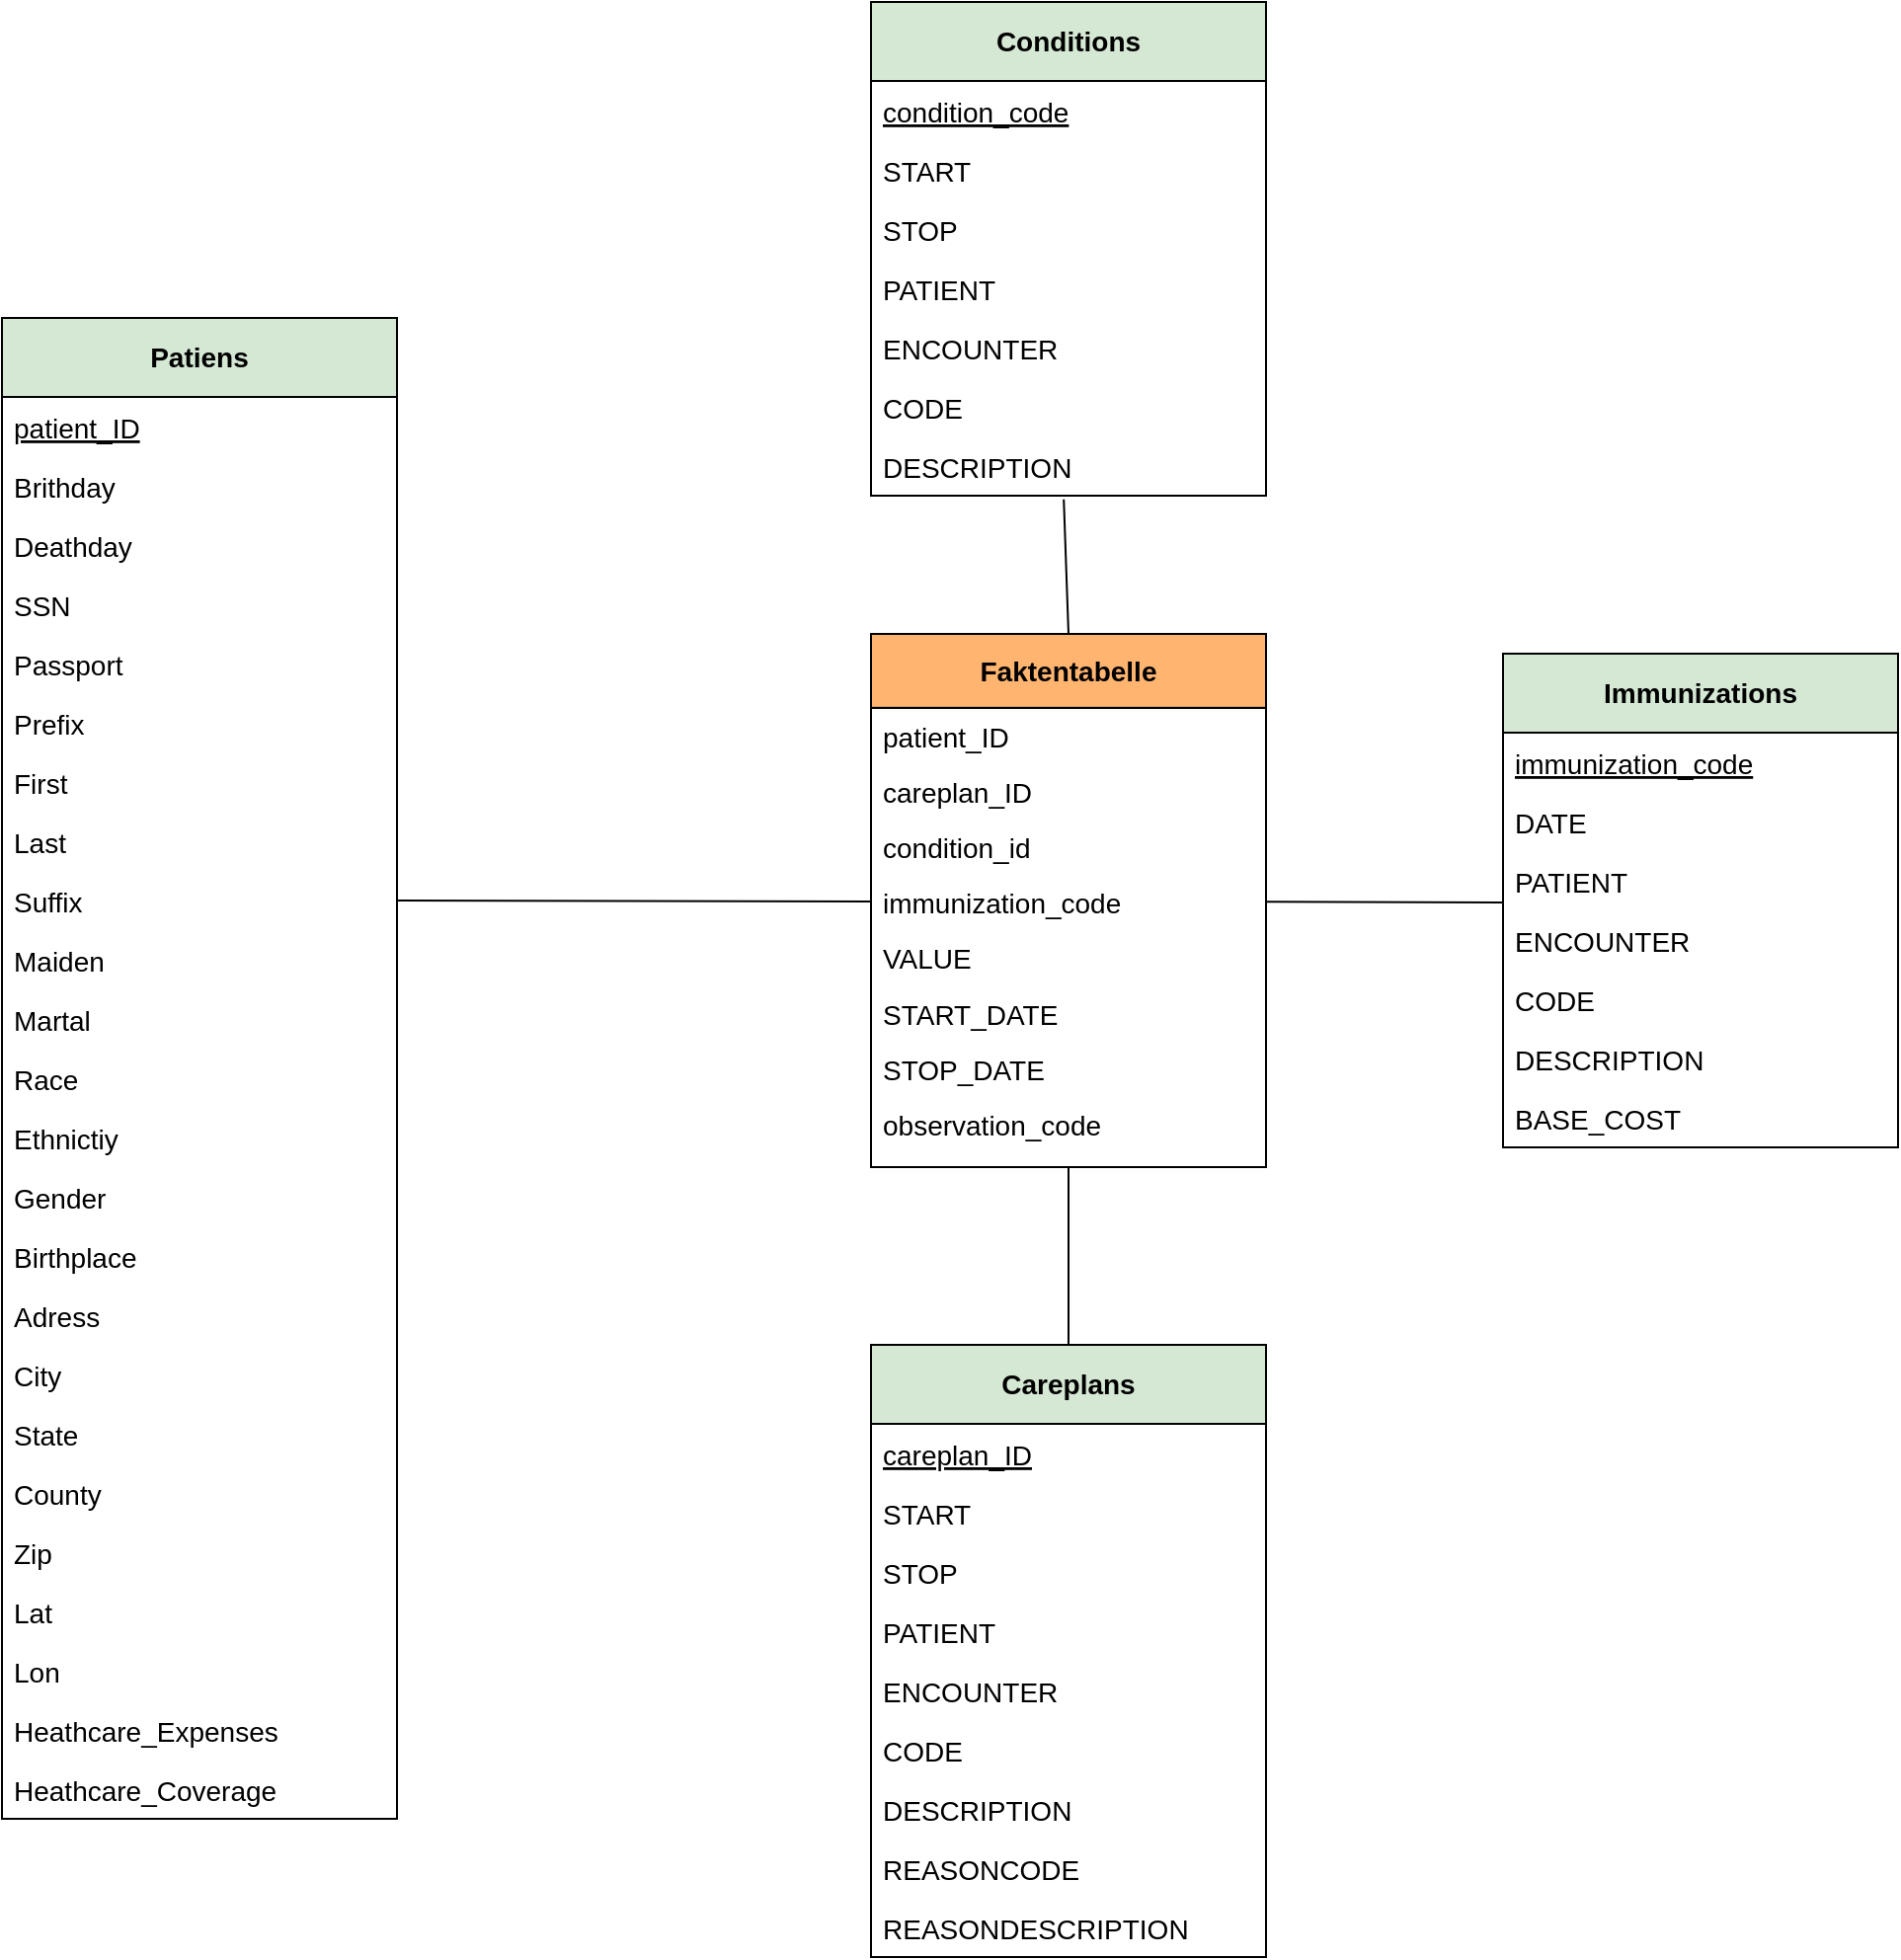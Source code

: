 <mxfile version="20.0.4" type="device"><diagram id="R2lEEEUBdFMjLlhIrx00" name="Page-1"><mxGraphModel dx="3118" dy="1227" grid="1" gridSize="10" guides="1" tooltips="1" connect="1" arrows="1" fold="1" page="1" pageScale="1" pageWidth="827" pageHeight="1169" math="0" shadow="0" extFonts="Permanent Marker^https://fonts.googleapis.com/css?family=Permanent+Marker"><root><mxCell id="0"/><mxCell id="1" parent="0"/><mxCell id="dbfPGssdzi1G7HWC6gWG-82" value="" style="group" parent="1" vertex="1" connectable="0"><mxGeometry x="-200" y="280" width="200" height="760" as="geometry"/></mxCell><mxCell id="dbfPGssdzi1G7HWC6gWG-12" value="&lt;b&gt;Patiens&lt;/b&gt;" style="rounded=0;whiteSpace=wrap;html=1;fontSize=14;fillColor=#d5e8d4;strokeColor=#000000;container=0;" parent="dbfPGssdzi1G7HWC6gWG-82" vertex="1"><mxGeometry width="200" height="40" as="geometry"/></mxCell><mxCell id="dbfPGssdzi1G7HWC6gWG-61" value="" style="rounded=0;whiteSpace=wrap;html=1;fontSize=14;" parent="dbfPGssdzi1G7HWC6gWG-82" vertex="1"><mxGeometry y="40" width="200" height="720" as="geometry"/></mxCell><mxCell id="dbfPGssdzi1G7HWC6gWG-55" value="Brithday" style="text;strokeColor=none;fillColor=none;align=left;verticalAlign=middle;spacingLeft=4;spacingRight=4;overflow=hidden;points=[[0,0.5],[1,0.5]];portConstraint=eastwest;rotatable=0;labelBackgroundColor=none;fontSize=14;container=0;" parent="dbfPGssdzi1G7HWC6gWG-82" vertex="1"><mxGeometry y="70" width="200" height="30" as="geometry"/></mxCell><mxCell id="dbfPGssdzi1G7HWC6gWG-54" value="patient_ID" style="text;strokeColor=none;fillColor=none;align=left;verticalAlign=middle;spacingLeft=4;spacingRight=4;overflow=hidden;points=[[0,0.5],[1,0.5]];portConstraint=eastwest;rotatable=0;labelBackgroundColor=none;fontSize=14;container=0;fontStyle=4" parent="dbfPGssdzi1G7HWC6gWG-82" vertex="1"><mxGeometry y="40" width="200" height="30" as="geometry"/></mxCell><mxCell id="dbfPGssdzi1G7HWC6gWG-56" value="Deathday" style="text;strokeColor=none;fillColor=none;align=left;verticalAlign=middle;spacingLeft=4;spacingRight=4;overflow=hidden;points=[[0,0.5],[1,0.5]];portConstraint=eastwest;rotatable=0;labelBackgroundColor=none;fontSize=14;" parent="dbfPGssdzi1G7HWC6gWG-82" vertex="1"><mxGeometry y="100" width="200" height="30" as="geometry"/></mxCell><mxCell id="dbfPGssdzi1G7HWC6gWG-57" value="SSN" style="text;strokeColor=none;fillColor=none;align=left;verticalAlign=middle;spacingLeft=4;spacingRight=4;overflow=hidden;points=[[0,0.5],[1,0.5]];portConstraint=eastwest;rotatable=0;labelBackgroundColor=none;fontSize=14;" parent="dbfPGssdzi1G7HWC6gWG-82" vertex="1"><mxGeometry y="130" width="200" height="30" as="geometry"/></mxCell><mxCell id="dbfPGssdzi1G7HWC6gWG-59" value="Prefix" style="text;strokeColor=none;fillColor=none;align=left;verticalAlign=middle;spacingLeft=4;spacingRight=4;overflow=hidden;points=[[0,0.5],[1,0.5]];portConstraint=eastwest;rotatable=0;labelBackgroundColor=none;fontSize=14;" parent="dbfPGssdzi1G7HWC6gWG-82" vertex="1"><mxGeometry y="190" width="200" height="30" as="geometry"/></mxCell><mxCell id="dbfPGssdzi1G7HWC6gWG-60" value="Passport" style="text;strokeColor=none;fillColor=none;align=left;verticalAlign=middle;spacingLeft=4;spacingRight=4;overflow=hidden;points=[[0,0.5],[1,0.5]];portConstraint=eastwest;rotatable=0;labelBackgroundColor=none;fontSize=14;" parent="dbfPGssdzi1G7HWC6gWG-82" vertex="1"><mxGeometry y="160" width="200" height="30" as="geometry"/></mxCell><mxCell id="dbfPGssdzi1G7HWC6gWG-64" value="First" style="text;strokeColor=none;fillColor=none;align=left;verticalAlign=middle;spacingLeft=4;spacingRight=4;overflow=hidden;points=[[0,0.5],[1,0.5]];portConstraint=eastwest;rotatable=0;labelBackgroundColor=none;fontSize=14;" parent="dbfPGssdzi1G7HWC6gWG-82" vertex="1"><mxGeometry y="220" width="200" height="30" as="geometry"/></mxCell><mxCell id="dbfPGssdzi1G7HWC6gWG-65" value="Suffix" style="text;strokeColor=none;fillColor=none;align=left;verticalAlign=middle;spacingLeft=4;spacingRight=4;overflow=hidden;points=[[0,0.5],[1,0.5]];portConstraint=eastwest;rotatable=0;labelBackgroundColor=none;fontSize=14;" parent="dbfPGssdzi1G7HWC6gWG-82" vertex="1"><mxGeometry y="280" width="200" height="30" as="geometry"/></mxCell><mxCell id="dbfPGssdzi1G7HWC6gWG-66" value="Last" style="text;strokeColor=none;fillColor=none;align=left;verticalAlign=middle;spacingLeft=4;spacingRight=4;overflow=hidden;points=[[0,0.5],[1,0.5]];portConstraint=eastwest;rotatable=0;labelBackgroundColor=none;fontSize=14;" parent="dbfPGssdzi1G7HWC6gWG-82" vertex="1"><mxGeometry y="250" width="200" height="30" as="geometry"/></mxCell><mxCell id="dbfPGssdzi1G7HWC6gWG-67" value="Maiden" style="text;strokeColor=none;fillColor=none;align=left;verticalAlign=middle;spacingLeft=4;spacingRight=4;overflow=hidden;points=[[0,0.5],[1,0.5]];portConstraint=eastwest;rotatable=0;labelBackgroundColor=none;fontSize=14;" parent="dbfPGssdzi1G7HWC6gWG-82" vertex="1"><mxGeometry y="310" width="200" height="30" as="geometry"/></mxCell><mxCell id="dbfPGssdzi1G7HWC6gWG-68" value="Martal" style="text;strokeColor=none;fillColor=none;align=left;verticalAlign=middle;spacingLeft=4;spacingRight=4;overflow=hidden;points=[[0,0.5],[1,0.5]];portConstraint=eastwest;rotatable=0;labelBackgroundColor=none;fontSize=14;" parent="dbfPGssdzi1G7HWC6gWG-82" vertex="1"><mxGeometry y="340" width="200" height="30" as="geometry"/></mxCell><mxCell id="dbfPGssdzi1G7HWC6gWG-69" value="Race" style="text;strokeColor=none;fillColor=none;align=left;verticalAlign=middle;spacingLeft=4;spacingRight=4;overflow=hidden;points=[[0,0.5],[1,0.5]];portConstraint=eastwest;rotatable=0;labelBackgroundColor=none;fontSize=14;" parent="dbfPGssdzi1G7HWC6gWG-82" vertex="1"><mxGeometry y="370" width="200" height="30" as="geometry"/></mxCell><mxCell id="dbfPGssdzi1G7HWC6gWG-70" value="Gender" style="text;strokeColor=none;fillColor=none;align=left;verticalAlign=middle;spacingLeft=4;spacingRight=4;overflow=hidden;points=[[0,0.5],[1,0.5]];portConstraint=eastwest;rotatable=0;labelBackgroundColor=none;fontSize=14;" parent="dbfPGssdzi1G7HWC6gWG-82" vertex="1"><mxGeometry y="430" width="200" height="30" as="geometry"/></mxCell><mxCell id="dbfPGssdzi1G7HWC6gWG-71" value="Ethnictiy" style="text;strokeColor=none;fillColor=none;align=left;verticalAlign=middle;spacingLeft=4;spacingRight=4;overflow=hidden;points=[[0,0.5],[1,0.5]];portConstraint=eastwest;rotatable=0;labelBackgroundColor=none;fontSize=14;" parent="dbfPGssdzi1G7HWC6gWG-82" vertex="1"><mxGeometry y="400" width="200" height="30" as="geometry"/></mxCell><mxCell id="dbfPGssdzi1G7HWC6gWG-72" value="Birthplace" style="text;strokeColor=none;fillColor=none;align=left;verticalAlign=middle;spacingLeft=4;spacingRight=4;overflow=hidden;points=[[0,0.5],[1,0.5]];portConstraint=eastwest;rotatable=0;labelBackgroundColor=none;fontSize=14;" parent="dbfPGssdzi1G7HWC6gWG-82" vertex="1"><mxGeometry y="460" width="200" height="30" as="geometry"/></mxCell><mxCell id="dbfPGssdzi1G7HWC6gWG-73" value="Adress" style="text;strokeColor=none;fillColor=none;align=left;verticalAlign=middle;spacingLeft=4;spacingRight=4;overflow=hidden;points=[[0,0.5],[1,0.5]];portConstraint=eastwest;rotatable=0;labelBackgroundColor=none;fontSize=14;" parent="dbfPGssdzi1G7HWC6gWG-82" vertex="1"><mxGeometry y="490" width="200" height="30" as="geometry"/></mxCell><mxCell id="dbfPGssdzi1G7HWC6gWG-74" value="City" style="text;strokeColor=none;fillColor=none;align=left;verticalAlign=middle;spacingLeft=4;spacingRight=4;overflow=hidden;points=[[0,0.5],[1,0.5]];portConstraint=eastwest;rotatable=0;labelBackgroundColor=none;fontSize=14;" parent="dbfPGssdzi1G7HWC6gWG-82" vertex="1"><mxGeometry y="520" width="200" height="30" as="geometry"/></mxCell><mxCell id="dbfPGssdzi1G7HWC6gWG-75" value="State" style="text;strokeColor=none;fillColor=none;align=left;verticalAlign=middle;spacingLeft=4;spacingRight=4;overflow=hidden;points=[[0,0.5],[1,0.5]];portConstraint=eastwest;rotatable=0;labelBackgroundColor=none;fontSize=14;" parent="dbfPGssdzi1G7HWC6gWG-82" vertex="1"><mxGeometry y="550" width="200" height="30" as="geometry"/></mxCell><mxCell id="dbfPGssdzi1G7HWC6gWG-76" value="Zip" style="text;strokeColor=none;fillColor=none;align=left;verticalAlign=middle;spacingLeft=4;spacingRight=4;overflow=hidden;points=[[0,0.5],[1,0.5]];portConstraint=eastwest;rotatable=0;labelBackgroundColor=none;fontSize=14;" parent="dbfPGssdzi1G7HWC6gWG-82" vertex="1"><mxGeometry y="610" width="200" height="30" as="geometry"/></mxCell><mxCell id="dbfPGssdzi1G7HWC6gWG-77" value="County" style="text;strokeColor=none;fillColor=none;align=left;verticalAlign=middle;spacingLeft=4;spacingRight=4;overflow=hidden;points=[[0,0.5],[1,0.5]];portConstraint=eastwest;rotatable=0;labelBackgroundColor=none;fontSize=14;" parent="dbfPGssdzi1G7HWC6gWG-82" vertex="1"><mxGeometry y="580" width="200" height="30" as="geometry"/></mxCell><mxCell id="dbfPGssdzi1G7HWC6gWG-78" value="Lat" style="text;strokeColor=none;fillColor=none;align=left;verticalAlign=middle;spacingLeft=4;spacingRight=4;overflow=hidden;points=[[0,0.5],[1,0.5]];portConstraint=eastwest;rotatable=0;labelBackgroundColor=none;fontSize=14;" parent="dbfPGssdzi1G7HWC6gWG-82" vertex="1"><mxGeometry y="640" width="200" height="30" as="geometry"/></mxCell><mxCell id="dbfPGssdzi1G7HWC6gWG-79" value="Lon" style="text;strokeColor=none;fillColor=none;align=left;verticalAlign=middle;spacingLeft=4;spacingRight=4;overflow=hidden;points=[[0,0.5],[1,0.5]];portConstraint=eastwest;rotatable=0;labelBackgroundColor=none;fontSize=14;" parent="dbfPGssdzi1G7HWC6gWG-82" vertex="1"><mxGeometry y="670" width="200" height="30" as="geometry"/></mxCell><mxCell id="dbfPGssdzi1G7HWC6gWG-80" value="Heathcare_Expenses" style="text;strokeColor=none;fillColor=none;align=left;verticalAlign=middle;spacingLeft=4;spacingRight=4;overflow=hidden;points=[[0,0.5],[1,0.5]];portConstraint=eastwest;rotatable=0;labelBackgroundColor=none;fontSize=14;" parent="dbfPGssdzi1G7HWC6gWG-82" vertex="1"><mxGeometry y="700" width="200" height="30" as="geometry"/></mxCell><mxCell id="dbfPGssdzi1G7HWC6gWG-81" value="Heathcare_Coverage" style="text;strokeColor=none;fillColor=none;align=left;verticalAlign=middle;spacingLeft=4;spacingRight=4;overflow=hidden;points=[[0,0.5],[1,0.5]];portConstraint=eastwest;rotatable=0;labelBackgroundColor=none;fontSize=14;" parent="dbfPGssdzi1G7HWC6gWG-82" vertex="1"><mxGeometry y="730" width="200" height="30" as="geometry"/></mxCell><mxCell id="FDvogFOJ8a_8teHc16k0-1" value="" style="group" vertex="1" connectable="0" parent="1"><mxGeometry x="240" y="800" width="200" height="310" as="geometry"/></mxCell><mxCell id="FDvogFOJ8a_8teHc16k0-2" value="" style="rounded=0;whiteSpace=wrap;html=1;fontSize=14;" vertex="1" parent="FDvogFOJ8a_8teHc16k0-1"><mxGeometry y="40" width="200" height="270" as="geometry"/></mxCell><mxCell id="FDvogFOJ8a_8teHc16k0-3" value="START" style="text;strokeColor=none;fillColor=none;align=left;verticalAlign=middle;spacingLeft=4;spacingRight=4;overflow=hidden;points=[[0,0.5],[1,0.5]];portConstraint=eastwest;rotatable=0;labelBackgroundColor=none;fontSize=14;container=0;" vertex="1" parent="FDvogFOJ8a_8teHc16k0-1"><mxGeometry y="70" width="200" height="30" as="geometry"/></mxCell><mxCell id="FDvogFOJ8a_8teHc16k0-4" value="careplan_ID" style="text;strokeColor=none;fillColor=none;align=left;verticalAlign=middle;spacingLeft=4;spacingRight=4;overflow=hidden;points=[[0,0.5],[1,0.5]];portConstraint=eastwest;rotatable=0;labelBackgroundColor=none;fontSize=14;container=0;fontStyle=4" vertex="1" parent="FDvogFOJ8a_8teHc16k0-1"><mxGeometry y="40" width="200" height="30" as="geometry"/></mxCell><mxCell id="FDvogFOJ8a_8teHc16k0-5" value="STOP" style="text;strokeColor=none;fillColor=none;align=left;verticalAlign=middle;spacingLeft=4;spacingRight=4;overflow=hidden;points=[[0,0.5],[1,0.5]];portConstraint=eastwest;rotatable=0;labelBackgroundColor=none;fontSize=14;" vertex="1" parent="FDvogFOJ8a_8teHc16k0-1"><mxGeometry y="100" width="200" height="30" as="geometry"/></mxCell><mxCell id="FDvogFOJ8a_8teHc16k0-6" value="PATIENT" style="text;strokeColor=none;fillColor=none;align=left;verticalAlign=middle;spacingLeft=4;spacingRight=4;overflow=hidden;points=[[0,0.5],[1,0.5]];portConstraint=eastwest;rotatable=0;labelBackgroundColor=none;fontSize=14;" vertex="1" parent="FDvogFOJ8a_8teHc16k0-1"><mxGeometry y="130" width="200" height="30" as="geometry"/></mxCell><mxCell id="FDvogFOJ8a_8teHc16k0-7" value="CODE" style="text;strokeColor=none;fillColor=none;align=left;verticalAlign=middle;spacingLeft=4;spacingRight=4;overflow=hidden;points=[[0,0.5],[1,0.5]];portConstraint=eastwest;rotatable=0;labelBackgroundColor=none;fontSize=14;" vertex="1" parent="FDvogFOJ8a_8teHc16k0-1"><mxGeometry y="190" width="200" height="30" as="geometry"/></mxCell><mxCell id="FDvogFOJ8a_8teHc16k0-8" value="ENCOUNTER" style="text;strokeColor=none;fillColor=none;align=left;verticalAlign=middle;spacingLeft=4;spacingRight=4;overflow=hidden;points=[[0,0.5],[1,0.5]];portConstraint=eastwest;rotatable=0;labelBackgroundColor=none;fontSize=14;" vertex="1" parent="FDvogFOJ8a_8teHc16k0-1"><mxGeometry y="160" width="200" height="30" as="geometry"/></mxCell><mxCell id="FDvogFOJ8a_8teHc16k0-9" value="&lt;b&gt;Careplans&lt;/b&gt;" style="rounded=0;whiteSpace=wrap;html=1;fontSize=14;fillColor=#d5e8d4;strokeColor=#000000;container=0;" vertex="1" parent="FDvogFOJ8a_8teHc16k0-1"><mxGeometry width="200" height="40" as="geometry"/></mxCell><mxCell id="FDvogFOJ8a_8teHc16k0-10" value="REASONCODE" style="text;strokeColor=none;fillColor=none;align=left;verticalAlign=middle;spacingLeft=4;spacingRight=4;overflow=hidden;points=[[0,0.5],[1,0.5]];portConstraint=eastwest;rotatable=0;labelBackgroundColor=none;fontSize=14;container=0;" vertex="1" parent="FDvogFOJ8a_8teHc16k0-1"><mxGeometry y="250" width="200" height="30" as="geometry"/></mxCell><mxCell id="FDvogFOJ8a_8teHc16k0-11" value="DESCRIPTION" style="text;strokeColor=none;fillColor=none;align=left;verticalAlign=middle;spacingLeft=4;spacingRight=4;overflow=hidden;points=[[0,0.5],[1,0.5]];portConstraint=eastwest;rotatable=0;labelBackgroundColor=none;fontSize=14;container=0;" vertex="1" parent="FDvogFOJ8a_8teHc16k0-1"><mxGeometry y="220" width="200" height="30" as="geometry"/></mxCell><mxCell id="FDvogFOJ8a_8teHc16k0-12" value="REASONDESCRIPTION" style="text;strokeColor=none;fillColor=none;align=left;verticalAlign=middle;spacingLeft=4;spacingRight=4;overflow=hidden;points=[[0,0.5],[1,0.5]];portConstraint=eastwest;rotatable=0;labelBackgroundColor=none;fontSize=14;" vertex="1" parent="FDvogFOJ8a_8teHc16k0-1"><mxGeometry y="280" width="200" height="30" as="geometry"/></mxCell><mxCell id="FDvogFOJ8a_8teHc16k0-17" value="" style="group" vertex="1" connectable="0" parent="1"><mxGeometry x="240" y="120" width="200" height="250" as="geometry"/></mxCell><mxCell id="FuK3QjAceC1eLiMbHzJ8-51" value="&lt;div style=&quot;font-size: 14px; line-height: 19px;&quot;&gt;&lt;div&gt;&lt;b&gt;&lt;font face=&quot;Helvetica&quot;&gt;&lt;span style=&quot;background-color: transparent;&quot;&gt;Conditions&lt;/span&gt;&lt;/font&gt;&lt;/b&gt;&lt;/div&gt;&lt;/div&gt;" style="rounded=0;whiteSpace=wrap;html=1;fontSize=14;fillColor=#d5e8d4;strokeColor=#000000;container=0;" parent="FDvogFOJ8a_8teHc16k0-17" vertex="1"><mxGeometry width="200" height="40" as="geometry"/></mxCell><mxCell id="FDvogFOJ8a_8teHc16k0-16" value="" style="group" vertex="1" connectable="0" parent="FDvogFOJ8a_8teHc16k0-17"><mxGeometry y="40" width="200" height="210" as="geometry"/></mxCell><mxCell id="FuK3QjAceC1eLiMbHzJ8-42" value="" style="rounded=0;whiteSpace=wrap;html=1;fontSize=14;container=0;" parent="FDvogFOJ8a_8teHc16k0-16" vertex="1"><mxGeometry width="200" height="210" as="geometry"/></mxCell><mxCell id="FuK3QjAceC1eLiMbHzJ8-43" value="STOP" style="text;strokeColor=none;fillColor=none;align=left;verticalAlign=middle;spacingLeft=4;spacingRight=4;overflow=hidden;points=[[0,0.5],[1,0.5]];portConstraint=eastwest;rotatable=0;labelBackgroundColor=none;fontSize=14;container=0;" parent="FDvogFOJ8a_8teHc16k0-16" vertex="1"><mxGeometry y="60" width="200" height="30" as="geometry"/></mxCell><mxCell id="FuK3QjAceC1eLiMbHzJ8-44" value="START" style="text;strokeColor=none;fillColor=none;align=left;verticalAlign=middle;spacingLeft=4;spacingRight=4;overflow=hidden;points=[[0,0.5],[1,0.5]];portConstraint=eastwest;rotatable=0;labelBackgroundColor=none;fontSize=14;container=0;" parent="FDvogFOJ8a_8teHc16k0-16" vertex="1"><mxGeometry y="30" width="200" height="30" as="geometry"/></mxCell><mxCell id="FuK3QjAceC1eLiMbHzJ8-45" value="PATIENT" style="text;strokeColor=none;fillColor=none;align=left;verticalAlign=middle;spacingLeft=4;spacingRight=4;overflow=hidden;points=[[0,0.5],[1,0.5]];portConstraint=eastwest;rotatable=0;labelBackgroundColor=none;fontSize=14;container=0;" parent="FDvogFOJ8a_8teHc16k0-16" vertex="1"><mxGeometry y="90" width="200" height="30" as="geometry"/></mxCell><mxCell id="FuK3QjAceC1eLiMbHzJ8-46" value="ENCOUNTER" style="text;strokeColor=none;fillColor=none;align=left;verticalAlign=middle;spacingLeft=4;spacingRight=4;overflow=hidden;points=[[0,0.5],[1,0.5]];portConstraint=eastwest;rotatable=0;labelBackgroundColor=none;fontSize=14;container=0;" parent="FDvogFOJ8a_8teHc16k0-16" vertex="1"><mxGeometry y="120" width="200" height="30" as="geometry"/></mxCell><mxCell id="FuK3QjAceC1eLiMbHzJ8-47" value="DESCRIPTION" style="text;strokeColor=none;fillColor=none;align=left;verticalAlign=middle;spacingLeft=4;spacingRight=4;overflow=hidden;points=[[0,0.5],[1,0.5]];portConstraint=eastwest;rotatable=0;labelBackgroundColor=none;fontSize=14;container=0;" parent="FDvogFOJ8a_8teHc16k0-16" vertex="1"><mxGeometry y="180" width="200" height="30" as="geometry"/></mxCell><mxCell id="FuK3QjAceC1eLiMbHzJ8-48" value="CODE" style="text;strokeColor=none;fillColor=none;align=left;verticalAlign=middle;spacingLeft=4;spacingRight=4;overflow=hidden;points=[[0,0.5],[1,0.5]];portConstraint=eastwest;rotatable=0;labelBackgroundColor=none;fontSize=14;container=0;" parent="FDvogFOJ8a_8teHc16k0-16" vertex="1"><mxGeometry y="150" width="200" height="30" as="geometry"/></mxCell><mxCell id="FDvogFOJ8a_8teHc16k0-15" value="condition_code" style="text;strokeColor=none;fillColor=none;align=left;verticalAlign=middle;spacingLeft=4;spacingRight=4;overflow=hidden;points=[[0,0.5],[1,0.5]];portConstraint=eastwest;rotatable=0;labelBackgroundColor=none;fontSize=14;container=0;fontStyle=4" vertex="1" parent="FDvogFOJ8a_8teHc16k0-16"><mxGeometry width="200" height="30" as="geometry"/></mxCell><mxCell id="FDvogFOJ8a_8teHc16k0-18" value="" style="group" vertex="1" connectable="0" parent="1"><mxGeometry x="240" y="440" width="200" height="270" as="geometry"/></mxCell><mxCell id="FuK3QjAceC1eLiMbHzJ8-62" value="" style="rounded=0;whiteSpace=wrap;html=1;fontSize=14;container=0;" parent="FDvogFOJ8a_8teHc16k0-18" vertex="1"><mxGeometry y="37.42" width="200" height="232.58" as="geometry"/></mxCell><mxCell id="FuK3QjAceC1eLiMbHzJ8-63" value="careplan_ID" style="text;strokeColor=none;fillColor=none;align=left;verticalAlign=middle;spacingLeft=4;spacingRight=4;overflow=hidden;points=[[0,0.5],[1,0.5]];portConstraint=eastwest;rotatable=0;labelBackgroundColor=none;fontSize=14;container=0;fontStyle=0" parent="FDvogFOJ8a_8teHc16k0-18" vertex="1"><mxGeometry y="65.484" width="200" height="28.065" as="geometry"/></mxCell><mxCell id="FuK3QjAceC1eLiMbHzJ8-64" value="patient_ID" style="text;strokeColor=none;fillColor=none;align=left;verticalAlign=middle;spacingLeft=4;spacingRight=4;overflow=hidden;points=[[0,0.5],[1,0.5]];portConstraint=eastwest;rotatable=0;labelBackgroundColor=none;fontSize=14;container=0;fontStyle=0" parent="FDvogFOJ8a_8teHc16k0-18" vertex="1"><mxGeometry y="37.419" width="200" height="28.065" as="geometry"/></mxCell><mxCell id="FuK3QjAceC1eLiMbHzJ8-65" value="condition_id" style="text;strokeColor=none;fillColor=none;align=left;verticalAlign=middle;spacingLeft=4;spacingRight=4;overflow=hidden;points=[[0,0.5],[1,0.5]];portConstraint=eastwest;rotatable=0;labelBackgroundColor=none;fontSize=14;fontStyle=0;container=0;" parent="FDvogFOJ8a_8teHc16k0-18" vertex="1"><mxGeometry y="93.548" width="200" height="28.065" as="geometry"/></mxCell><mxCell id="FuK3QjAceC1eLiMbHzJ8-66" value="immunization_code" style="text;strokeColor=none;fillColor=none;align=left;verticalAlign=middle;spacingLeft=4;spacingRight=4;overflow=hidden;points=[[0,0.5],[1,0.5]];portConstraint=eastwest;rotatable=0;labelBackgroundColor=none;fontSize=14;container=0;" parent="FDvogFOJ8a_8teHc16k0-18" vertex="1"><mxGeometry y="121.613" width="200" height="28.065" as="geometry"/></mxCell><mxCell id="FuK3QjAceC1eLiMbHzJ8-67" value="START_DATE" style="text;strokeColor=none;fillColor=none;align=left;verticalAlign=middle;spacingLeft=4;spacingRight=4;overflow=hidden;points=[[0,0.5],[1,0.5]];portConstraint=eastwest;rotatable=0;labelBackgroundColor=none;fontSize=14;container=0;" parent="FDvogFOJ8a_8teHc16k0-18" vertex="1"><mxGeometry y="177.742" width="200" height="28.065" as="geometry"/></mxCell><mxCell id="FuK3QjAceC1eLiMbHzJ8-68" value="VALUE" style="text;strokeColor=none;fillColor=none;align=left;verticalAlign=middle;spacingLeft=4;spacingRight=4;overflow=hidden;points=[[0,0.5],[1,0.5]];portConstraint=eastwest;rotatable=0;labelBackgroundColor=none;fontSize=14;container=0;" parent="FDvogFOJ8a_8teHc16k0-18" vertex="1"><mxGeometry y="149.677" width="200" height="28.065" as="geometry"/></mxCell><mxCell id="FuK3QjAceC1eLiMbHzJ8-69" value="&lt;b&gt;Faktentabelle&lt;/b&gt;" style="rounded=0;whiteSpace=wrap;html=1;fontSize=14;fillColor=#FFB570;strokeColor=#000000;container=0;" parent="FDvogFOJ8a_8teHc16k0-18" vertex="1"><mxGeometry width="200" height="37.419" as="geometry"/></mxCell><mxCell id="FuK3QjAceC1eLiMbHzJ8-71" value="observation_code" style="text;strokeColor=none;fillColor=none;align=left;verticalAlign=middle;spacingLeft=4;spacingRight=4;overflow=hidden;points=[[0,0.5],[1,0.5]];portConstraint=eastwest;rotatable=0;labelBackgroundColor=none;fontSize=14;container=0;" parent="FDvogFOJ8a_8teHc16k0-18" vertex="1"><mxGeometry y="233.871" width="200" height="28.065" as="geometry"/></mxCell><mxCell id="FuK3QjAceC1eLiMbHzJ8-72" value="STOP_DATE" style="text;strokeColor=none;fillColor=none;align=left;verticalAlign=middle;spacingLeft=4;spacingRight=4;overflow=hidden;points=[[0,0.5],[1,0.5]];portConstraint=eastwest;rotatable=0;labelBackgroundColor=none;fontSize=14;container=0;" parent="FDvogFOJ8a_8teHc16k0-18" vertex="1"><mxGeometry y="205.806" width="200" height="28.065" as="geometry"/></mxCell><mxCell id="FDvogFOJ8a_8teHc16k0-20" value="" style="endArrow=none;html=1;rounded=0;exitX=1;exitY=0.5;exitDx=0;exitDy=0;" edge="1" parent="1" source="dbfPGssdzi1G7HWC6gWG-65" target="FuK3QjAceC1eLiMbHzJ8-66"><mxGeometry width="50" height="50" relative="1" as="geometry"><mxPoint y="490" as="sourcePoint"/><mxPoint x="370" y="500" as="targetPoint"/></mxGeometry></mxCell><mxCell id="FDvogFOJ8a_8teHc16k0-23" value="" style="group" vertex="1" connectable="0" parent="1"><mxGeometry x="560" y="450" width="200" height="250" as="geometry"/></mxCell><mxCell id="FuK3QjAceC1eLiMbHzJ8-30" value="" style="rounded=0;whiteSpace=wrap;html=1;fontSize=14;container=0;" parent="FDvogFOJ8a_8teHc16k0-23" vertex="1"><mxGeometry y="40" width="200" height="210" as="geometry"/></mxCell><mxCell id="FuK3QjAceC1eLiMbHzJ8-4" value="PATIENT" style="text;strokeColor=none;fillColor=none;align=left;verticalAlign=middle;spacingLeft=4;spacingRight=4;overflow=hidden;points=[[0,0.5],[1,0.5]];portConstraint=eastwest;rotatable=0;labelBackgroundColor=none;fontSize=14;container=0;" parent="FDvogFOJ8a_8teHc16k0-23" vertex="1"><mxGeometry y="100" width="200" height="30" as="geometry"/></mxCell><mxCell id="FuK3QjAceC1eLiMbHzJ8-5" value="DATE" style="text;strokeColor=none;fillColor=none;align=left;verticalAlign=middle;spacingLeft=4;spacingRight=4;overflow=hidden;points=[[0,0.5],[1,0.5]];portConstraint=eastwest;rotatable=0;labelBackgroundColor=none;fontSize=14;container=0;" parent="FDvogFOJ8a_8teHc16k0-23" vertex="1"><mxGeometry y="70" width="200" height="30" as="geometry"/></mxCell><mxCell id="FuK3QjAceC1eLiMbHzJ8-6" value="ENCOUNTER" style="text;strokeColor=none;fillColor=none;align=left;verticalAlign=middle;spacingLeft=4;spacingRight=4;overflow=hidden;points=[[0,0.5],[1,0.5]];portConstraint=eastwest;rotatable=0;labelBackgroundColor=none;fontSize=14;container=0;" parent="FDvogFOJ8a_8teHc16k0-23" vertex="1"><mxGeometry y="130" width="200" height="30" as="geometry"/></mxCell><mxCell id="FuK3QjAceC1eLiMbHzJ8-7" value="CODE" style="text;strokeColor=none;fillColor=none;align=left;verticalAlign=middle;spacingLeft=4;spacingRight=4;overflow=hidden;points=[[0,0.5],[1,0.5]];portConstraint=eastwest;rotatable=0;labelBackgroundColor=none;fontSize=14;container=0;" parent="FDvogFOJ8a_8teHc16k0-23" vertex="1"><mxGeometry y="160" width="200" height="30" as="geometry"/></mxCell><mxCell id="FuK3QjAceC1eLiMbHzJ8-8" value="BASE_COST" style="text;strokeColor=none;fillColor=none;align=left;verticalAlign=middle;spacingLeft=4;spacingRight=4;overflow=hidden;points=[[0,0.5],[1,0.5]];portConstraint=eastwest;rotatable=0;labelBackgroundColor=none;fontSize=14;container=0;" parent="FDvogFOJ8a_8teHc16k0-23" vertex="1"><mxGeometry y="220" width="200" height="30" as="geometry"/></mxCell><mxCell id="FuK3QjAceC1eLiMbHzJ8-9" value="DESCRIPTION" style="text;strokeColor=none;fillColor=none;align=left;verticalAlign=middle;spacingLeft=4;spacingRight=4;overflow=hidden;points=[[0,0.5],[1,0.5]];portConstraint=eastwest;rotatable=0;labelBackgroundColor=none;fontSize=14;container=0;" parent="FDvogFOJ8a_8teHc16k0-23" vertex="1"><mxGeometry y="190" width="200" height="30" as="geometry"/></mxCell><mxCell id="FuK3QjAceC1eLiMbHzJ8-31" value="&lt;b&gt;Immunizations&lt;/b&gt;" style="rounded=0;whiteSpace=wrap;html=1;fontSize=14;fillColor=#d5e8d4;strokeColor=#000000;container=0;" parent="FDvogFOJ8a_8teHc16k0-23" vertex="1"><mxGeometry width="200" height="40" as="geometry"/></mxCell><mxCell id="FDvogFOJ8a_8teHc16k0-22" value="immunization_code" style="text;strokeColor=none;fillColor=none;align=left;verticalAlign=middle;spacingLeft=4;spacingRight=4;overflow=hidden;points=[[0,0.5],[1,0.5]];portConstraint=eastwest;rotatable=0;labelBackgroundColor=none;fontSize=14;container=0;fontStyle=4" vertex="1" parent="FDvogFOJ8a_8teHc16k0-23"><mxGeometry y="40" width="200" height="30" as="geometry"/></mxCell><mxCell id="FDvogFOJ8a_8teHc16k0-24" value="" style="endArrow=none;html=1;rounded=0;entryX=0.488;entryY=1.063;entryDx=0;entryDy=0;entryPerimeter=0;" edge="1" parent="1" target="FuK3QjAceC1eLiMbHzJ8-47"><mxGeometry width="50" height="50" relative="1" as="geometry"><mxPoint x="340" y="440" as="sourcePoint"/><mxPoint x="350" y="650" as="targetPoint"/></mxGeometry></mxCell><mxCell id="FDvogFOJ8a_8teHc16k0-25" value="" style="endArrow=none;html=1;rounded=0;exitX=1;exitY=0.5;exitDx=0;exitDy=0;" edge="1" parent="1" source="FuK3QjAceC1eLiMbHzJ8-66"><mxGeometry width="50" height="50" relative="1" as="geometry"><mxPoint x="300" y="700" as="sourcePoint"/><mxPoint x="560" y="576" as="targetPoint"/></mxGeometry></mxCell><mxCell id="FDvogFOJ8a_8teHc16k0-26" value="" style="endArrow=none;html=1;rounded=0;" edge="1" parent="1" source="FDvogFOJ8a_8teHc16k0-9"><mxGeometry width="50" height="50" relative="1" as="geometry"><mxPoint x="300" y="700" as="sourcePoint"/><mxPoint x="340" y="710" as="targetPoint"/></mxGeometry></mxCell></root></mxGraphModel></diagram></mxfile>